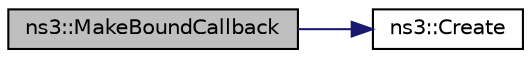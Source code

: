 digraph "ns3::MakeBoundCallback"
{
 // LATEX_PDF_SIZE
  edge [fontname="Helvetica",fontsize="10",labelfontname="Helvetica",labelfontsize="10"];
  node [fontname="Helvetica",fontsize="10",shape=record];
  rankdir="LR";
  Node1 [label="ns3::MakeBoundCallback",height=0.2,width=0.4,color="black", fillcolor="grey75", style="filled", fontcolor="black",tooltip="Make Callbacks with three bound arguments."];
  Node1 -> Node2 [color="midnightblue",fontsize="10",style="solid",fontname="Helvetica"];
  Node2 [label="ns3::Create",height=0.2,width=0.4,color="black", fillcolor="white", style="filled",URL="$group__ptr.html#ga086d8d4a76485a155f0408b85dcebede",tooltip="Create class instances by constructors with varying numbers of arguments and return them by Ptr."];
}
